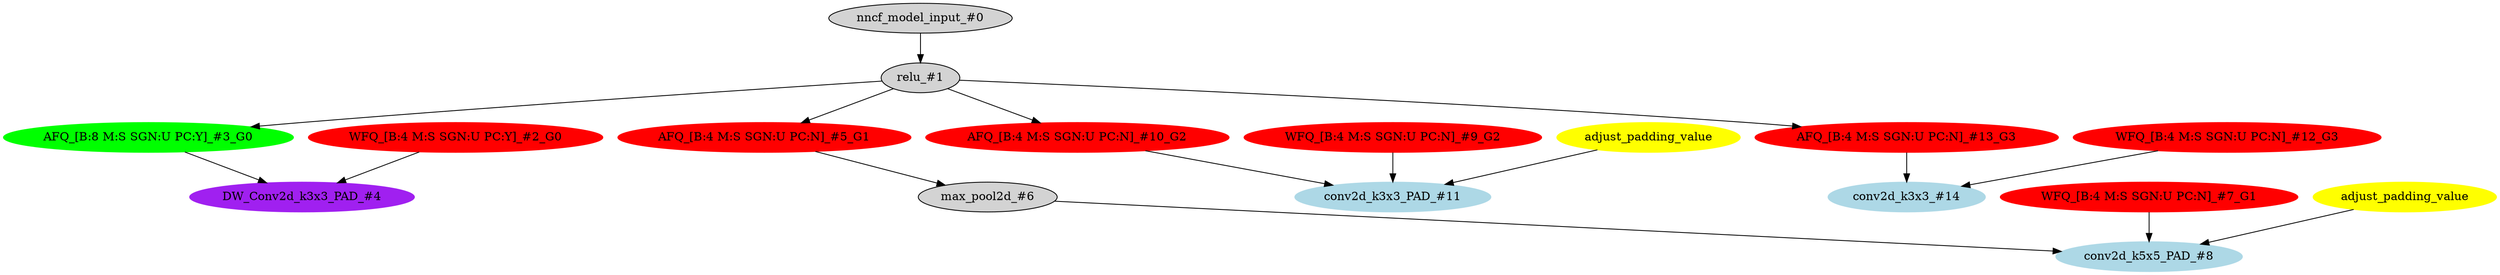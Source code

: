 strict digraph  {
"0 /nncf_model_input" [id=0, label="nncf_model_input_#0", scope="", style=filled, type=nncf_model_input];
"1 MultiBranchesModel/ReLU/relu" [id=1, label="relu_#1", scope="MultiBranchesModel/ReLU", style=filled, type=relu];
"2 MultiBranchesModel/NNCFConv2d[conv_a]/ModuleDict[pre_ops]/UpdateWeight[0]/SymmetricQuantizer[op]/symmetric_quantize" [color=red, id=2, label="WFQ_[B:4 M:S SGN:U PC:Y]_#2_G0", scope="MultiBranchesModel/NNCFConv2d[conv_a]/ModuleDict[pre_ops]/UpdateWeight[0]/SymmetricQuantizer[op]", style=filled, type=symmetric_quantize];
"3 MultiBranchesModel/NNCFConv2d[conv_a]/SymmetricQuantizer/symmetric_quantize" [color=green, id=3, label="AFQ_[B:8 M:S SGN:U PC:Y]_#3_G0", scope="MultiBranchesModel/NNCFConv2d[conv_a]/SymmetricQuantizer", style=filled, type=symmetric_quantize];
"4 MultiBranchesModel/NNCFConv2d[conv_a]/conv2d" [color=purple, id=4, label="DW_Conv2d_k3x3_PAD_#4", scope="MultiBranchesModel/NNCFConv2d[conv_a]", style=filled, type=conv2d];
"5 MultiBranchesModel/MaxPool2d[max_pool_b]/SymmetricQuantizer/symmetric_quantize" [color=red, id=5, label="AFQ_[B:4 M:S SGN:U PC:N]_#5_G1", scope="MultiBranchesModel/MaxPool2d[max_pool_b]/SymmetricQuantizer", style=filled, type=symmetric_quantize];
"6 MultiBranchesModel/MaxPool2d[max_pool_b]/max_pool2d" [id=6, label="max_pool2d_#6", scope="MultiBranchesModel/MaxPool2d[max_pool_b]", style=filled, type=max_pool2d];
"7 MultiBranchesModel/NNCFConv2d[conv_b]/ModuleDict[pre_ops]/UpdateWeight[1]/SymmetricQuantizer[op]/symmetric_quantize" [color=red, id=7, label="WFQ_[B:4 M:S SGN:U PC:N]_#7_G1", scope="MultiBranchesModel/NNCFConv2d[conv_b]/ModuleDict[pre_ops]/UpdateWeight[1]/SymmetricQuantizer[op]", style=filled, type=symmetric_quantize];
"8 MultiBranchesModel/NNCFConv2d[conv_b]/conv2d" [color=lightblue, id=8, label="conv2d_k5x5_PAD_#8", scope="MultiBranchesModel/NNCFConv2d[conv_b]", style=filled, type=conv2d];
"9 MultiBranchesModel/NNCFConv2d[conv_c]/ModuleDict[pre_ops]/UpdateWeight[1]/SymmetricQuantizer[op]/symmetric_quantize" [color=red, id=9, label="WFQ_[B:4 M:S SGN:U PC:N]_#9_G2", scope="MultiBranchesModel/NNCFConv2d[conv_c]/ModuleDict[pre_ops]/UpdateWeight[1]/SymmetricQuantizer[op]", style=filled, type=symmetric_quantize];
"10 MultiBranchesModel/NNCFConv2d[conv_c]/SymmetricQuantizer/symmetric_quantize" [color=red, id=10, label="AFQ_[B:4 M:S SGN:U PC:N]_#10_G2", scope="MultiBranchesModel/NNCFConv2d[conv_c]/SymmetricQuantizer", style=filled, type=symmetric_quantize];
"11 MultiBranchesModel/NNCFConv2d[conv_c]/conv2d" [color=lightblue, id=11, label="conv2d_k3x3_PAD_#11", scope="MultiBranchesModel/NNCFConv2d[conv_c]", style=filled, type=conv2d];
"12 MultiBranchesModel/NNCFConv2d[conv_d]/ModuleDict[pre_ops]/UpdateWeight[0]/SymmetricQuantizer[op]/symmetric_quantize" [color=red, id=12, label="WFQ_[B:4 M:S SGN:U PC:N]_#12_G3", scope="MultiBranchesModel/NNCFConv2d[conv_d]/ModuleDict[pre_ops]/UpdateWeight[0]/SymmetricQuantizer[op]", style=filled, type=symmetric_quantize];
"13 MultiBranchesModel/NNCFConv2d[conv_d]/SymmetricQuantizer/symmetric_quantize" [color=red, id=13, label="AFQ_[B:4 M:S SGN:U PC:N]_#13_G3", scope="MultiBranchesModel/NNCFConv2d[conv_d]/SymmetricQuantizer", style=filled, type=symmetric_quantize];
"14 MultiBranchesModel/NNCFConv2d[conv_d]/conv2d" [color=lightblue, id=14, label="conv2d_k3x3_#14", scope="MultiBranchesModel/NNCFConv2d[conv_d]", style=filled, type=conv2d];
"8 MultiBranchesModel/NNCFConv2d[conv_b]/conv2d_apad" [color=yellow, label=adjust_padding_value, style=filled, type=""];
"11 MultiBranchesModel/NNCFConv2d[conv_c]/conv2d_apad" [color=yellow, label=adjust_padding_value, style=filled, type=""];
"0 /nncf_model_input" -> "1 MultiBranchesModel/ReLU/relu";
"1 MultiBranchesModel/ReLU/relu" -> "3 MultiBranchesModel/NNCFConv2d[conv_a]/SymmetricQuantizer/symmetric_quantize";
"1 MultiBranchesModel/ReLU/relu" -> "5 MultiBranchesModel/MaxPool2d[max_pool_b]/SymmetricQuantizer/symmetric_quantize";
"1 MultiBranchesModel/ReLU/relu" -> "10 MultiBranchesModel/NNCFConv2d[conv_c]/SymmetricQuantizer/symmetric_quantize";
"1 MultiBranchesModel/ReLU/relu" -> "13 MultiBranchesModel/NNCFConv2d[conv_d]/SymmetricQuantizer/symmetric_quantize";
"2 MultiBranchesModel/NNCFConv2d[conv_a]/ModuleDict[pre_ops]/UpdateWeight[0]/SymmetricQuantizer[op]/symmetric_quantize" -> "4 MultiBranchesModel/NNCFConv2d[conv_a]/conv2d";
"3 MultiBranchesModel/NNCFConv2d[conv_a]/SymmetricQuantizer/symmetric_quantize" -> "4 MultiBranchesModel/NNCFConv2d[conv_a]/conv2d";
"5 MultiBranchesModel/MaxPool2d[max_pool_b]/SymmetricQuantizer/symmetric_quantize" -> "6 MultiBranchesModel/MaxPool2d[max_pool_b]/max_pool2d";
"6 MultiBranchesModel/MaxPool2d[max_pool_b]/max_pool2d" -> "8 MultiBranchesModel/NNCFConv2d[conv_b]/conv2d";
"7 MultiBranchesModel/NNCFConv2d[conv_b]/ModuleDict[pre_ops]/UpdateWeight[1]/SymmetricQuantizer[op]/symmetric_quantize" -> "8 MultiBranchesModel/NNCFConv2d[conv_b]/conv2d";
"9 MultiBranchesModel/NNCFConv2d[conv_c]/ModuleDict[pre_ops]/UpdateWeight[1]/SymmetricQuantizer[op]/symmetric_quantize" -> "11 MultiBranchesModel/NNCFConv2d[conv_c]/conv2d";
"10 MultiBranchesModel/NNCFConv2d[conv_c]/SymmetricQuantizer/symmetric_quantize" -> "11 MultiBranchesModel/NNCFConv2d[conv_c]/conv2d";
"12 MultiBranchesModel/NNCFConv2d[conv_d]/ModuleDict[pre_ops]/UpdateWeight[0]/SymmetricQuantizer[op]/symmetric_quantize" -> "14 MultiBranchesModel/NNCFConv2d[conv_d]/conv2d";
"13 MultiBranchesModel/NNCFConv2d[conv_d]/SymmetricQuantizer/symmetric_quantize" -> "14 MultiBranchesModel/NNCFConv2d[conv_d]/conv2d";
"8 MultiBranchesModel/NNCFConv2d[conv_b]/conv2d_apad" -> "8 MultiBranchesModel/NNCFConv2d[conv_b]/conv2d";
"11 MultiBranchesModel/NNCFConv2d[conv_c]/conv2d_apad" -> "11 MultiBranchesModel/NNCFConv2d[conv_c]/conv2d";
}
